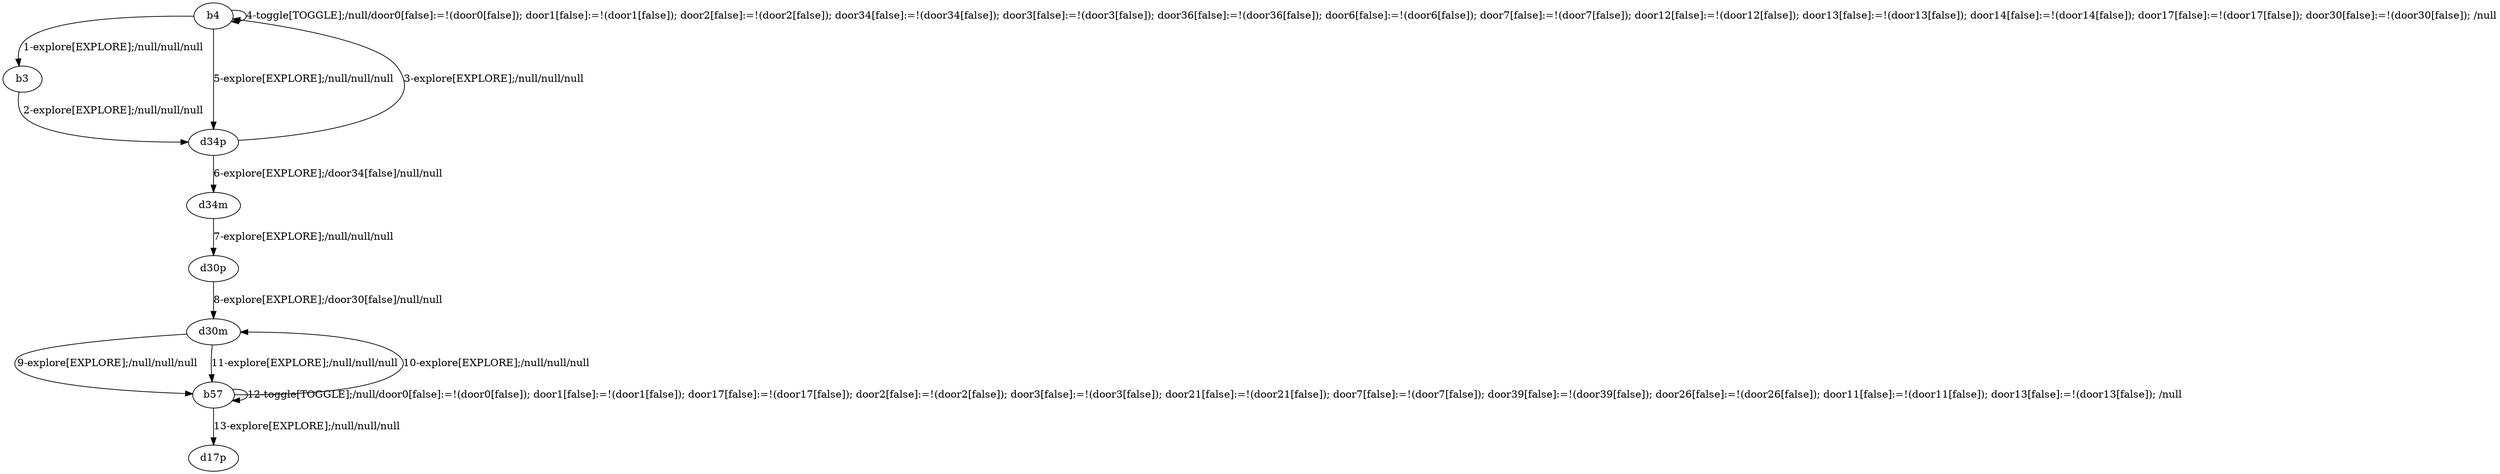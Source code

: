 # Total number of goals covered by this test: 1
# b57 --> d30m

digraph g {
"b4" -> "b3" [label = "1-explore[EXPLORE];/null/null/null"];
"b3" -> "d34p" [label = "2-explore[EXPLORE];/null/null/null"];
"d34p" -> "b4" [label = "3-explore[EXPLORE];/null/null/null"];
"b4" -> "b4" [label = "4-toggle[TOGGLE];/null/door0[false]:=!(door0[false]); door1[false]:=!(door1[false]); door2[false]:=!(door2[false]); door34[false]:=!(door34[false]); door3[false]:=!(door3[false]); door36[false]:=!(door36[false]); door6[false]:=!(door6[false]); door7[false]:=!(door7[false]); door12[false]:=!(door12[false]); door13[false]:=!(door13[false]); door14[false]:=!(door14[false]); door17[false]:=!(door17[false]); door30[false]:=!(door30[false]); /null"];
"b4" -> "d34p" [label = "5-explore[EXPLORE];/null/null/null"];
"d34p" -> "d34m" [label = "6-explore[EXPLORE];/door34[false]/null/null"];
"d34m" -> "d30p" [label = "7-explore[EXPLORE];/null/null/null"];
"d30p" -> "d30m" [label = "8-explore[EXPLORE];/door30[false]/null/null"];
"d30m" -> "b57" [label = "9-explore[EXPLORE];/null/null/null"];
"b57" -> "d30m" [label = "10-explore[EXPLORE];/null/null/null"];
"d30m" -> "b57" [label = "11-explore[EXPLORE];/null/null/null"];
"b57" -> "b57" [label = "12-toggle[TOGGLE];/null/door0[false]:=!(door0[false]); door1[false]:=!(door1[false]); door17[false]:=!(door17[false]); door2[false]:=!(door2[false]); door3[false]:=!(door3[false]); door21[false]:=!(door21[false]); door7[false]:=!(door7[false]); door39[false]:=!(door39[false]); door26[false]:=!(door26[false]); door11[false]:=!(door11[false]); door13[false]:=!(door13[false]); /null"];
"b57" -> "d17p" [label = "13-explore[EXPLORE];/null/null/null"];
}
